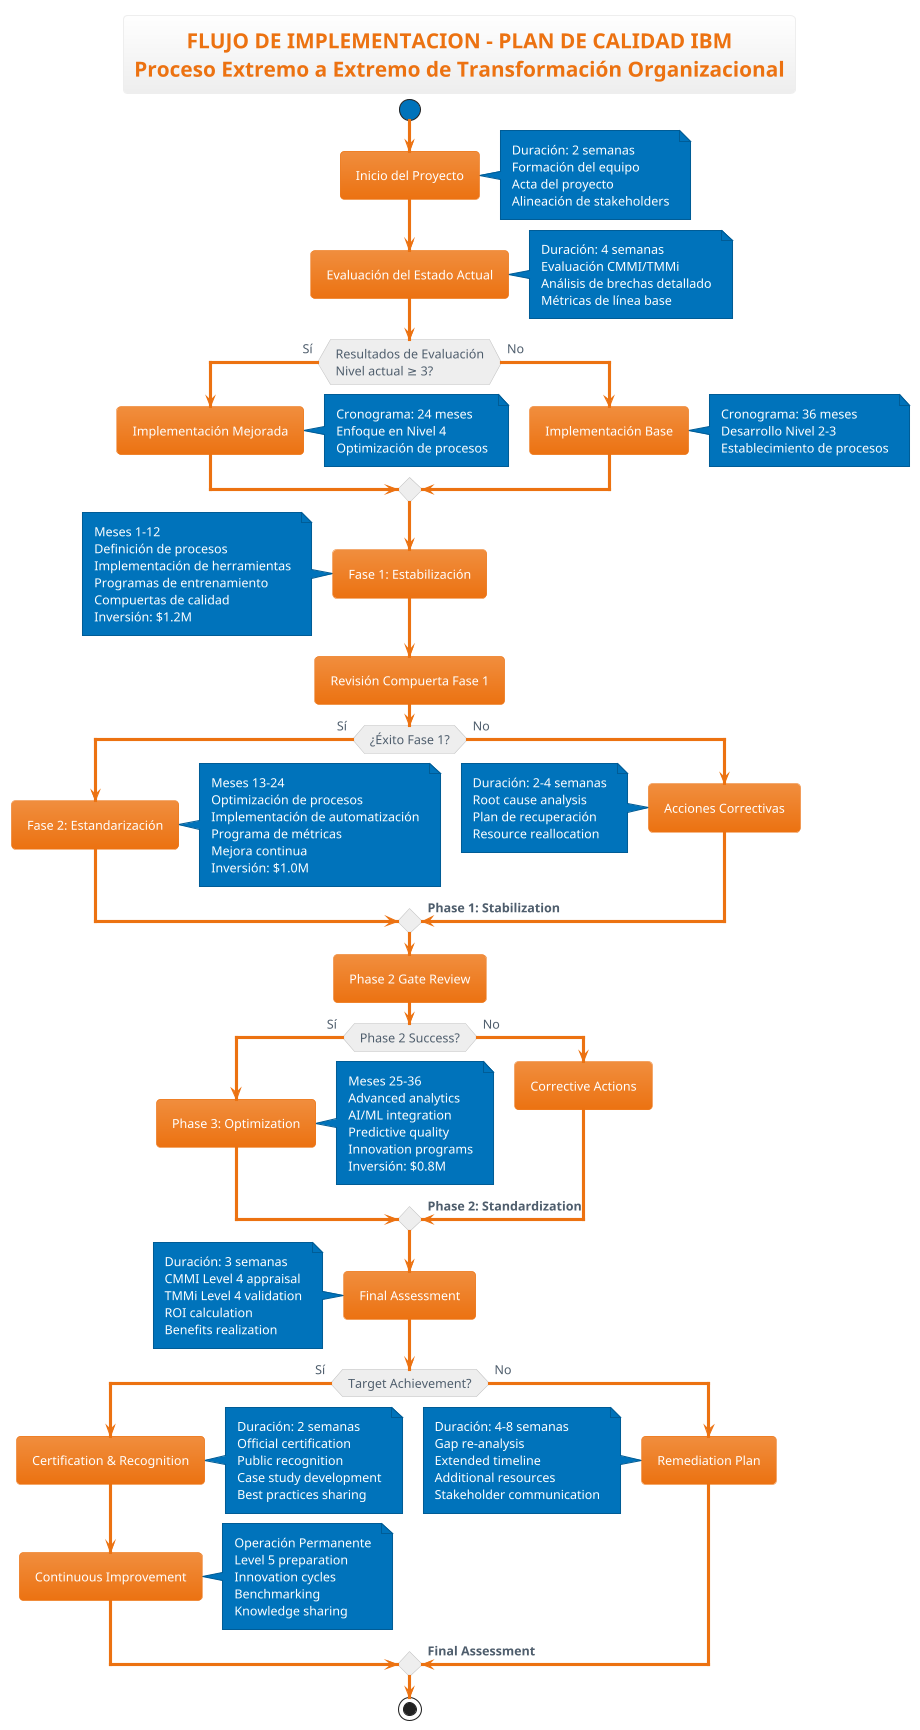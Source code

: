 @startuml flujo-implementacion-simple
!theme aws-orange

title FLUJO DE IMPLEMENTACION - PLAN DE CALIDAD IBM\nProceso Extremo a Extremo de Transformación Organizacional

start

:Inicio del Proyecto;
note right : Duración: 2 semanas\nFormación del equipo\nActa del proyecto\nAlineación de stakeholders

:Evaluación del Estado Actual;
note right : Duración: 4 semanas\nEvaluación CMMI/TMMi\nAnálisis de brechas detallado\nMétricas de línea base

if (Resultados de Evaluación\nNivel actual ≥ 3?) then (Sí)
    :Implementación Mejorada;
    note right : Cronograma: 24 meses\nEnfoque en Nivel 4\nOptimización de procesos
else (No)
    :Implementación Base;
    note right : Cronograma: 36 meses\nDesarrollo Nivel 2-3\nEstablecimiento de procesos
endif

:Fase 1: Estabilización;
note left : Meses 1-12\nDefinición de procesos\nImplementación de herramientas\nProgramas de entrenamiento\nCompuertas de calidad\nInversión: $1.2M

:Revisión Compuerta Fase 1;

if (¿Éxito Fase 1?) then (Sí)
    :Fase 2: Estandarización;
    note right : Meses 13-24\nOptimización de procesos\nImplementación de automatización\nPrograma de métricas\nMejora continua\nInversión: $1.0M
else (No)
    :Acciones Correctivas;
    note left : Duración: 2-4 semanas\nRoot cause analysis\nPlan de recuperación\nResource reallocation
    -> **Phase 1: Stabilization**;
endif

:Phase 2 Gate Review;

if (Phase 2 Success?) then (Sí)
    :Phase 3: Optimization;
    note right : Meses 25-36\nAdvanced analytics\nAI/ML integration\nPredictive quality\nInnovation programs\nInversión: $0.8M
else (No)
    :Corrective Actions;
    -> **Phase 2: Standardization**;
endif

:Final Assessment;
note left : Duración: 3 semanas\nCMMI Level 4 appraisal\nTMMi Level 4 validation\nROI calculation\nBenefits realization

if (Target Achievement?) then (Sí)
    :Certification & Recognition;
    note right : Duración: 2 semanas\nOfficial certification\nPublic recognition\nCase study development\nBest practices sharing
    
    :Continuous Improvement;
    note right : Operación Permanente\nLevel 5 preparation\nInnovation cycles\nBenchmarking\nKnowledge sharing
else (No)
    :Remediation Plan;
    note left : Duración: 4-8 semanas\nGap re-analysis\nExtended timeline\nAdditional resources\nStakeholder communication
    -> **Final Assessment**;
endif

stop

@enduml